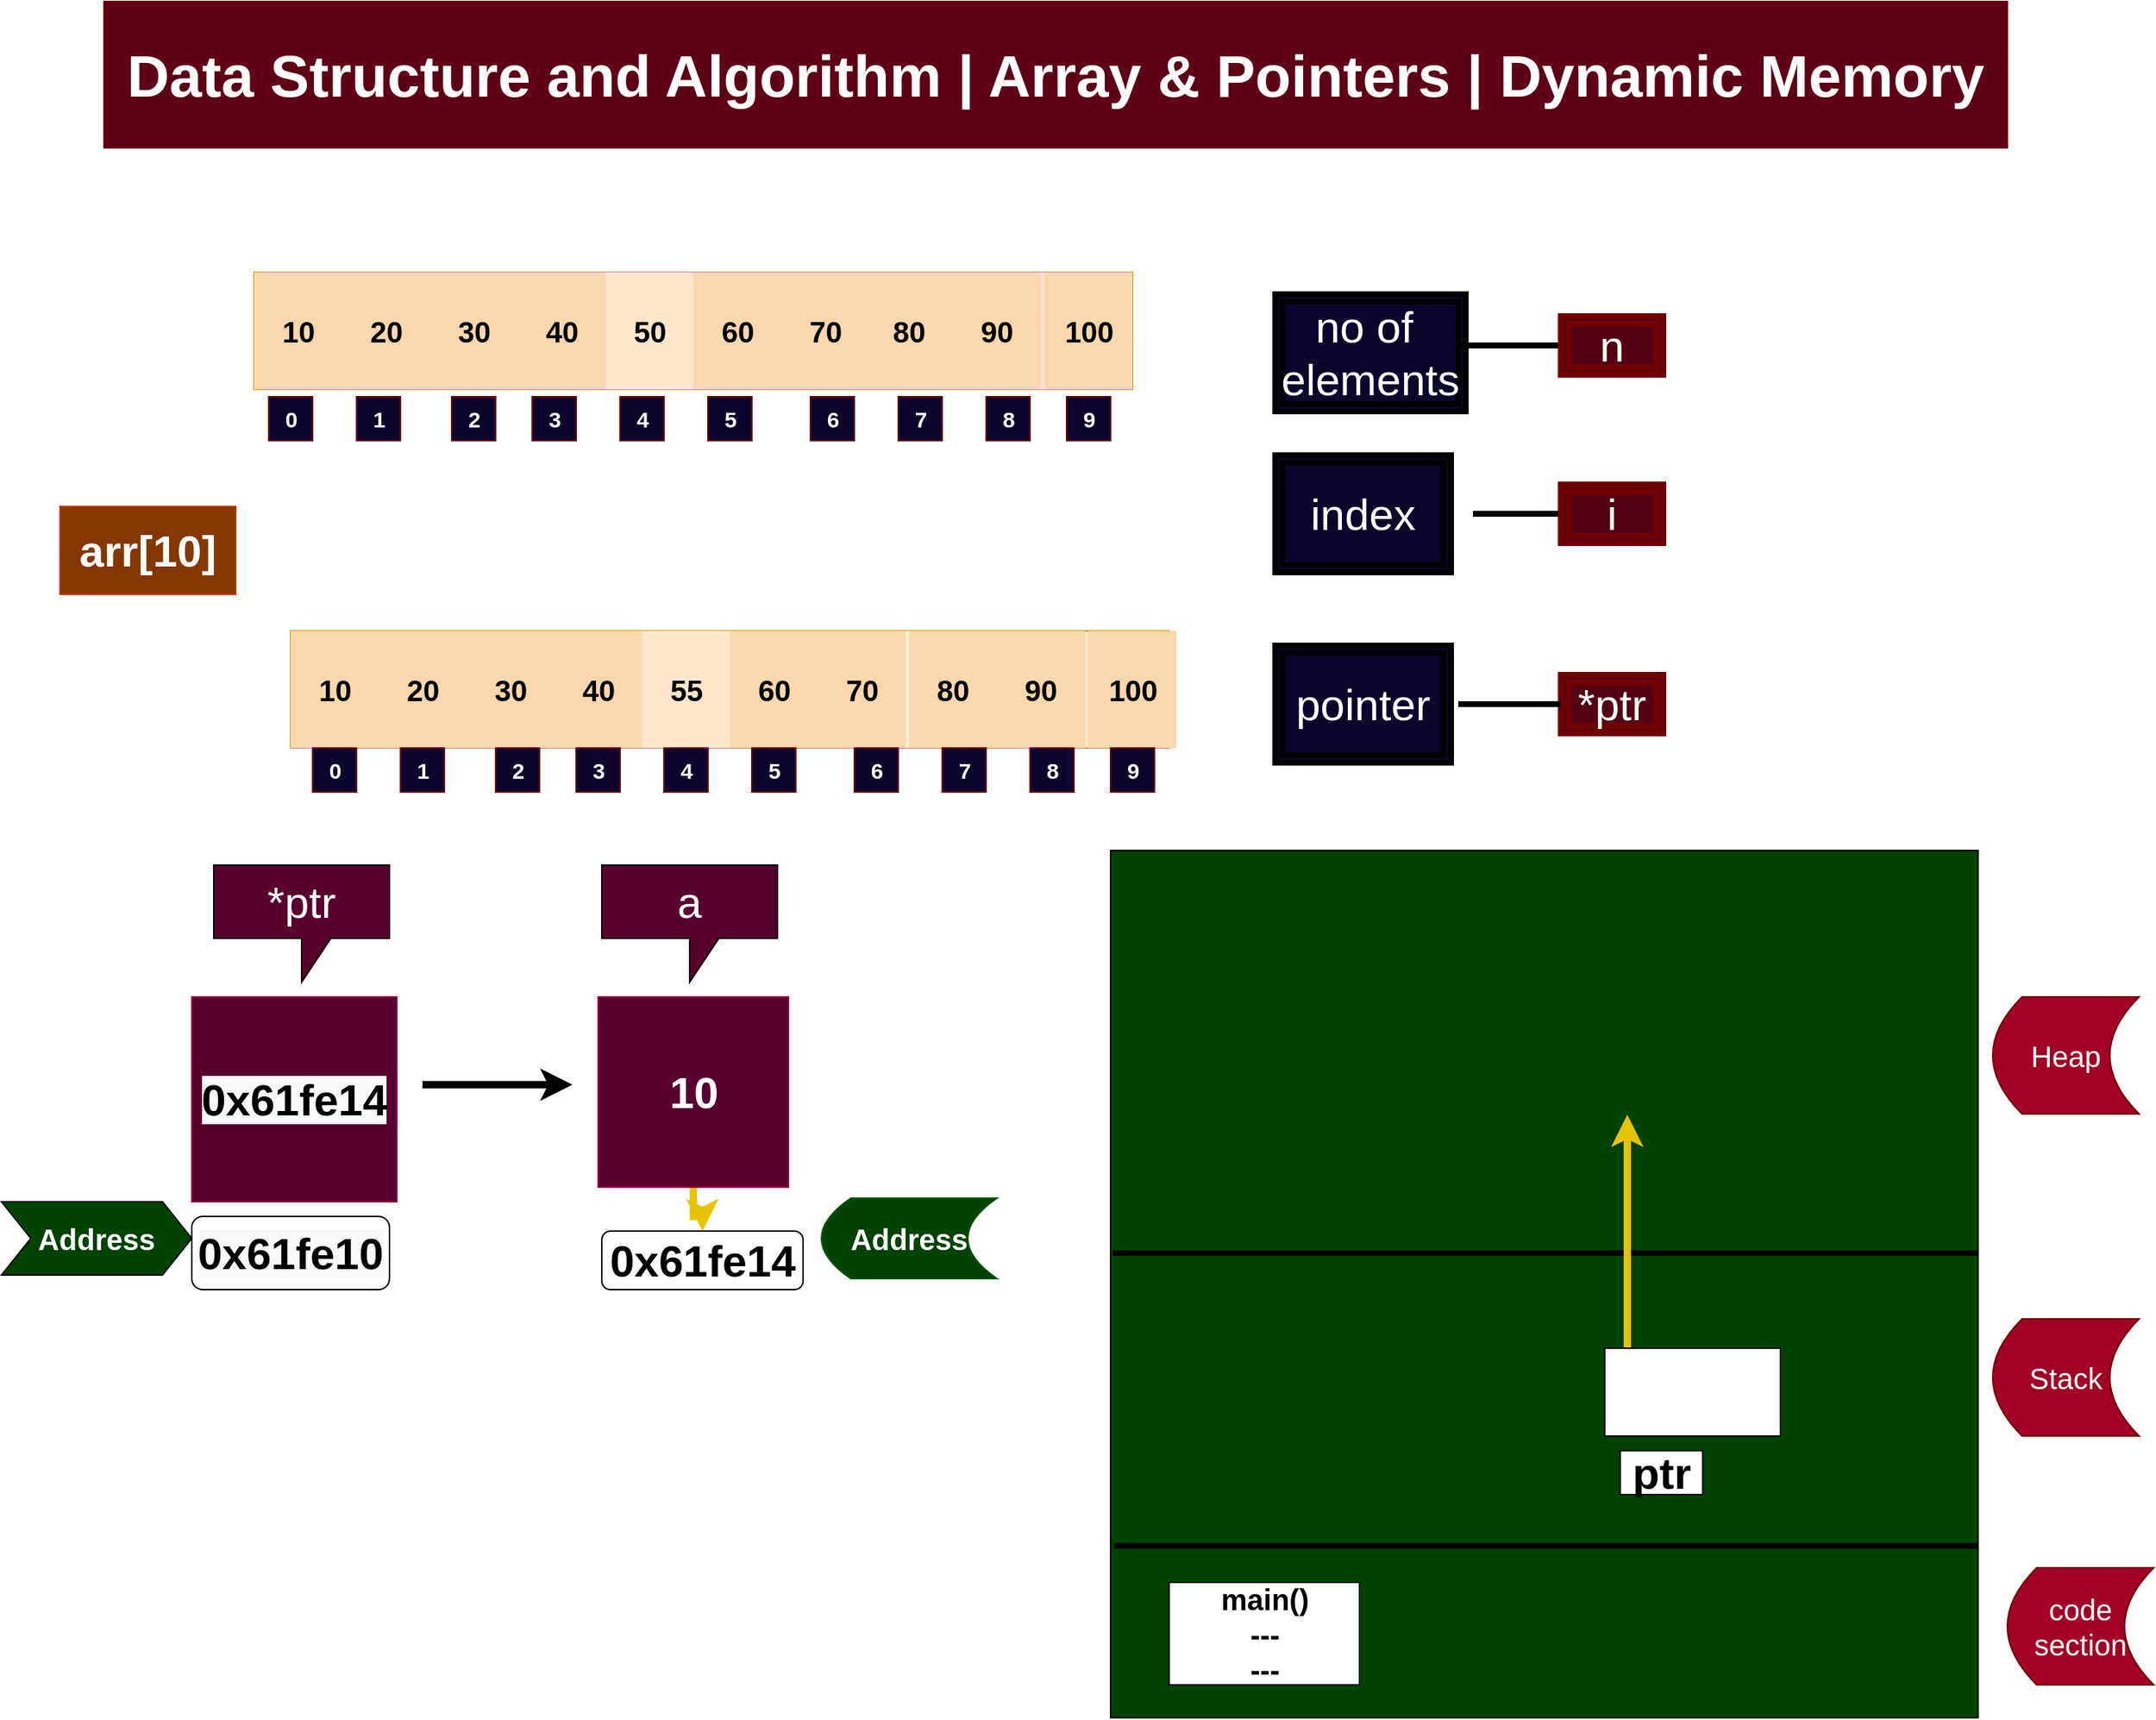 <mxfile version="15.4.0" type="device"><diagram id="fEW0aYaoogDA2P5EWgq8" name="Page-1"><mxGraphModel dx="1476" dy="1727" grid="1" gridSize="10" guides="1" tooltips="1" connect="1" arrows="1" fold="1" page="1" pageScale="1" pageWidth="850" pageHeight="1100" math="0" shadow="0"><root><mxCell id="0"/><mxCell id="1" parent="0"/><mxCell id="r_oZzRikkNeSPSxR0DLN-1" value="&lt;font style=&quot;font-size: 40px&quot;&gt;Data Structure and Algorithm | Array &amp;amp; Pointers | Dynamic Memory&lt;/font&gt;" style="rounded=0;whiteSpace=wrap;html=1;fillColor=#5E0016;strokeColor=#6F0000;fontColor=#ffffff;fontSize=30;fontStyle=1" parent="1" vertex="1"><mxGeometry x="250" y="-70" width="1300" height="100" as="geometry"/></mxCell><mxCell id="r_oZzRikkNeSPSxR0DLN-72" value="&lt;font style=&quot;font-size: 30px&quot;&gt;index&lt;/font&gt;" style="shape=ext;double=1;rounded=0;whiteSpace=wrap;html=1;fontSize=15;fontColor=#FFFFFF;strokeWidth=4;fillColor=#0B052B;" parent="1" vertex="1"><mxGeometry x="1050" y="240" width="120" height="80" as="geometry"/></mxCell><mxCell id="r_oZzRikkNeSPSxR0DLN-73" value="" style="line;strokeWidth=4;html=1;perimeter=backbonePerimeter;points=[];outlineConnect=0;fontSize=15;fontColor=#FFFFFF;fillColor=#0B052B;" parent="1" vertex="1"><mxGeometry x="1185" y="275" width="70" height="10" as="geometry"/></mxCell><mxCell id="r_oZzRikkNeSPSxR0DLN-74" value="&lt;font style=&quot;font-size: 30px&quot;&gt;i&lt;/font&gt;" style="shape=ext;double=1;rounded=0;whiteSpace=wrap;html=1;fontSize=15;fontColor=#ffffff;strokeWidth=4;fillColor=#540013;strokeColor=#6F0000;" parent="1" vertex="1"><mxGeometry x="1245" y="260" width="70" height="40" as="geometry"/></mxCell><mxCell id="r_oZzRikkNeSPSxR0DLN-76" value="&lt;span style=&quot;font-size: 30px&quot;&gt;no of&amp;nbsp;&lt;br&gt;elements&lt;br&gt;&lt;/span&gt;" style="shape=ext;double=1;rounded=0;whiteSpace=wrap;html=1;fontSize=15;fontColor=#FFFFFF;strokeWidth=4;fillColor=#0B052B;" parent="1" vertex="1"><mxGeometry x="1050" y="130" width="130" height="80" as="geometry"/></mxCell><mxCell id="r_oZzRikkNeSPSxR0DLN-77" value="" style="line;strokeWidth=4;html=1;perimeter=backbonePerimeter;points=[];outlineConnect=0;fontSize=15;fontColor=#FFFFFF;fillColor=#0B052B;" parent="1" vertex="1"><mxGeometry x="1175" y="160" width="70" height="10" as="geometry"/></mxCell><mxCell id="r_oZzRikkNeSPSxR0DLN-78" value="&lt;span style=&quot;font-size: 30px&quot;&gt;n&lt;/span&gt;" style="shape=ext;double=1;rounded=0;whiteSpace=wrap;html=1;fontSize=15;fontColor=#ffffff;strokeWidth=4;fillColor=#540013;strokeColor=#6F0000;" parent="1" vertex="1"><mxGeometry x="1245" y="145" width="70" height="40" as="geometry"/></mxCell><mxCell id="cpJzgQ7UA6_Exln5xM9Y-13" value="0" style="rounded=0;whiteSpace=wrap;html=1;fontSize=15;fontColor=#ffffff;fillColor=#0B052B;strokeColor=#6F0000;fontStyle=1" parent="1" vertex="1"><mxGeometry x="362.5" y="200" width="30" height="30" as="geometry"/></mxCell><mxCell id="cpJzgQ7UA6_Exln5xM9Y-14" value="1" style="rounded=0;whiteSpace=wrap;html=1;fontSize=15;fontColor=#ffffff;fillColor=#0B052B;strokeColor=#6F0000;fontStyle=1" parent="1" vertex="1"><mxGeometry x="422.5" y="200" width="30" height="30" as="geometry"/></mxCell><mxCell id="cpJzgQ7UA6_Exln5xM9Y-15" value="2" style="rounded=0;whiteSpace=wrap;html=1;fontSize=15;fontColor=#ffffff;fillColor=#0B052B;strokeColor=#6F0000;fontStyle=1" parent="1" vertex="1"><mxGeometry x="487.5" y="200" width="30" height="30" as="geometry"/></mxCell><mxCell id="cpJzgQ7UA6_Exln5xM9Y-16" value="3" style="rounded=0;whiteSpace=wrap;html=1;fontSize=15;fontColor=#ffffff;fillColor=#0B052B;strokeColor=#6F0000;fontStyle=1" parent="1" vertex="1"><mxGeometry x="542.5" y="200" width="30" height="30" as="geometry"/></mxCell><mxCell id="cpJzgQ7UA6_Exln5xM9Y-17" value="4" style="rounded=0;whiteSpace=wrap;html=1;fontSize=15;fontColor=#ffffff;fillColor=#0B052B;strokeColor=#6F0000;fontStyle=1" parent="1" vertex="1"><mxGeometry x="602.5" y="200" width="30" height="30" as="geometry"/></mxCell><mxCell id="cpJzgQ7UA6_Exln5xM9Y-18" value="5" style="rounded=0;whiteSpace=wrap;html=1;fontSize=15;fontColor=#ffffff;fillColor=#0B052B;strokeColor=#6F0000;fontStyle=1" parent="1" vertex="1"><mxGeometry x="662.5" y="200" width="30" height="30" as="geometry"/></mxCell><mxCell id="cpJzgQ7UA6_Exln5xM9Y-19" value="6" style="rounded=0;whiteSpace=wrap;html=1;fontSize=15;fontColor=#ffffff;fillColor=#0B052B;strokeColor=#6F0000;fontStyle=1" parent="1" vertex="1"><mxGeometry x="732.5" y="200" width="30" height="30" as="geometry"/></mxCell><mxCell id="cpJzgQ7UA6_Exln5xM9Y-20" value="7" style="rounded=0;whiteSpace=wrap;html=1;fontSize=15;fontColor=#ffffff;fillColor=#0B052B;strokeColor=#6F0000;fontStyle=1" parent="1" vertex="1"><mxGeometry x="792.5" y="200" width="30" height="30" as="geometry"/></mxCell><mxCell id="cpJzgQ7UA6_Exln5xM9Y-21" value="8" style="rounded=0;whiteSpace=wrap;html=1;fontSize=15;fontColor=#ffffff;fillColor=#0B052B;strokeColor=#6F0000;fontStyle=1" parent="1" vertex="1"><mxGeometry x="852.5" y="200" width="30" height="30" as="geometry"/></mxCell><mxCell id="cpJzgQ7UA6_Exln5xM9Y-22" value="9" style="rounded=0;whiteSpace=wrap;html=1;fontSize=15;fontColor=#ffffff;fillColor=#0B052B;strokeColor=#6F0000;fontStyle=1" parent="1" vertex="1"><mxGeometry x="907.5" y="200" width="30" height="30" as="geometry"/></mxCell><mxCell id="cpJzgQ7UA6_Exln5xM9Y-23" value="arr[10]" style="rounded=0;whiteSpace=wrap;html=1;fontSize=30;fillColor=#853700;fontColor=#FFFFFF;fontStyle=1;strokeColor=#C73500;" parent="1" vertex="1"><mxGeometry x="220" y="275" width="120" height="60" as="geometry"/></mxCell><mxCell id="jb9zDvZok6KgSBpxABca-1" value="" style="shape=table;startSize=0;container=1;collapsible=0;childLayout=tableLayout;fontSize=20;fillColor=#ffe6cc;strokeColor=#d79b00;fontColor=#000000;" parent="1" vertex="1"><mxGeometry x="352.5" y="115" width="600" height="80" as="geometry"/></mxCell><mxCell id="jb9zDvZok6KgSBpxABca-2" value="" style="shape=partialRectangle;collapsible=0;dropTarget=0;pointerEvents=0;fillColor=none;top=0;left=0;bottom=0;right=0;points=[[0,0.5],[1,0.5]];portConstraint=eastwest;fontSize=20;fontColor=#FFFFFF;" parent="jb9zDvZok6KgSBpxABca-1" vertex="1"><mxGeometry width="600" height="80" as="geometry"/></mxCell><mxCell id="jb9zDvZok6KgSBpxABca-3" value="10" style="shape=partialRectangle;html=1;whiteSpace=wrap;connectable=0;overflow=hidden;fillColor=#fad7ac;top=0;left=0;bottom=0;right=0;pointerEvents=1;fontSize=20;fontStyle=1;strokeColor=#b46504;" parent="jb9zDvZok6KgSBpxABca-2" vertex="1"><mxGeometry width="60" height="80" as="geometry"><mxRectangle width="60" height="80" as="alternateBounds"/></mxGeometry></mxCell><mxCell id="jb9zDvZok6KgSBpxABca-4" value="20" style="shape=partialRectangle;html=1;whiteSpace=wrap;connectable=0;overflow=hidden;fillColor=#fad7ac;top=0;left=0;bottom=0;right=0;pointerEvents=1;fontSize=20;fontStyle=1;strokeColor=#b46504;" parent="jb9zDvZok6KgSBpxABca-2" vertex="1"><mxGeometry x="60" width="60" height="80" as="geometry"><mxRectangle width="60" height="80" as="alternateBounds"/></mxGeometry></mxCell><mxCell id="jb9zDvZok6KgSBpxABca-5" value="30" style="shape=partialRectangle;html=1;whiteSpace=wrap;connectable=0;overflow=hidden;fillColor=#fad7ac;top=0;left=0;bottom=0;right=0;pointerEvents=1;fontSize=20;fontStyle=1;strokeColor=#b46504;" parent="jb9zDvZok6KgSBpxABca-2" vertex="1"><mxGeometry x="120" width="60" height="80" as="geometry"><mxRectangle width="60" height="80" as="alternateBounds"/></mxGeometry></mxCell><mxCell id="jb9zDvZok6KgSBpxABca-6" value="40" style="shape=partialRectangle;html=1;whiteSpace=wrap;connectable=0;overflow=hidden;fillColor=#fad7ac;top=0;left=0;bottom=0;right=0;pointerEvents=1;fontSize=20;fontStyle=1;strokeColor=#b46504;" parent="jb9zDvZok6KgSBpxABca-2" vertex="1"><mxGeometry x="180" width="60" height="80" as="geometry"><mxRectangle width="60" height="80" as="alternateBounds"/></mxGeometry></mxCell><mxCell id="jb9zDvZok6KgSBpxABca-7" value="50" style="shape=partialRectangle;html=1;whiteSpace=wrap;connectable=0;overflow=hidden;fillColor=#ffe6cc;top=0;left=0;bottom=0;right=0;pointerEvents=1;fontSize=20;fontStyle=1;strokeColor=#d79b00;" parent="jb9zDvZok6KgSBpxABca-2" vertex="1"><mxGeometry x="240" width="60" height="80" as="geometry"><mxRectangle width="60" height="80" as="alternateBounds"/></mxGeometry></mxCell><mxCell id="jb9zDvZok6KgSBpxABca-8" value="60" style="shape=partialRectangle;html=1;whiteSpace=wrap;connectable=0;overflow=hidden;fillColor=#fad7ac;top=0;left=0;bottom=0;right=0;pointerEvents=1;fontSize=20;fontStyle=1;strokeColor=#b46504;" parent="jb9zDvZok6KgSBpxABca-2" vertex="1"><mxGeometry x="300" width="60" height="80" as="geometry"><mxRectangle width="60" height="80" as="alternateBounds"/></mxGeometry></mxCell><mxCell id="jb9zDvZok6KgSBpxABca-9" value="70" style="shape=partialRectangle;html=1;whiteSpace=wrap;connectable=0;overflow=hidden;fillColor=#fad7ac;top=0;left=0;bottom=0;right=0;pointerEvents=1;fontSize=20;fontStyle=1;strokeColor=#b46504;" parent="jb9zDvZok6KgSBpxABca-2" vertex="1"><mxGeometry x="360" width="60" height="80" as="geometry"><mxRectangle width="60" height="80" as="alternateBounds"/></mxGeometry></mxCell><mxCell id="jb9zDvZok6KgSBpxABca-10" value="" style="shape=partialRectangle;html=1;whiteSpace=wrap;connectable=0;overflow=hidden;fillColor=#fff2cc;top=0;left=0;bottom=0;right=0;pointerEvents=1;fontSize=20;fontStyle=1;strokeColor=#d6b656;" parent="jb9zDvZok6KgSBpxABca-2" vertex="1"><mxGeometry x="420" width="60" height="80" as="geometry"><mxRectangle width="60" height="80" as="alternateBounds"/></mxGeometry></mxCell><mxCell id="jb9zDvZok6KgSBpxABca-11" value="" style="shape=partialRectangle;html=1;whiteSpace=wrap;connectable=0;overflow=hidden;fillColor=#ffe6cc;top=0;left=0;bottom=0;right=0;pointerEvents=1;fontSize=20;fontStyle=1;strokeColor=#d79b00;" parent="jb9zDvZok6KgSBpxABca-2" vertex="1"><mxGeometry x="480" width="60" height="80" as="geometry"><mxRectangle width="60" height="80" as="alternateBounds"/></mxGeometry></mxCell><mxCell id="jb9zDvZok6KgSBpxABca-12" value="" style="shape=partialRectangle;html=1;whiteSpace=wrap;connectable=0;overflow=hidden;fillColor=none;top=0;left=0;bottom=0;right=0;pointerEvents=1;fontSize=20;fontColor=#FFFFFF;fontStyle=1" parent="jb9zDvZok6KgSBpxABca-2" vertex="1"><mxGeometry x="540" width="60" height="80" as="geometry"><mxRectangle width="60" height="80" as="alternateBounds"/></mxGeometry></mxCell><mxCell id="jb9zDvZok6KgSBpxABca-13" value="80" style="shape=partialRectangle;html=1;whiteSpace=wrap;connectable=0;overflow=hidden;fillColor=#fad7ac;top=0;left=0;bottom=0;right=0;pointerEvents=1;fontSize=20;fontStyle=1;strokeColor=#b46504;" parent="1" vertex="1"><mxGeometry x="770" y="115" width="60" height="80" as="geometry"><mxRectangle width="60" height="80" as="alternateBounds"/></mxGeometry></mxCell><mxCell id="jb9zDvZok6KgSBpxABca-14" value="90" style="shape=partialRectangle;html=1;whiteSpace=wrap;connectable=0;overflow=hidden;fillColor=#fad7ac;top=0;left=0;bottom=0;right=0;pointerEvents=1;fontSize=20;fontStyle=1;strokeColor=#b46504;" parent="1" vertex="1"><mxGeometry x="830" y="115" width="60" height="80" as="geometry"><mxRectangle width="60" height="80" as="alternateBounds"/></mxGeometry></mxCell><mxCell id="jb9zDvZok6KgSBpxABca-15" value="100" style="shape=partialRectangle;html=1;whiteSpace=wrap;connectable=0;overflow=hidden;fillColor=#fad7ac;top=0;left=0;bottom=0;right=0;pointerEvents=1;fontSize=20;fontStyle=1;strokeColor=#b46504;" parent="1" vertex="1"><mxGeometry x="892.5" y="115" width="60" height="80" as="geometry"><mxRectangle width="60" height="80" as="alternateBounds"/></mxGeometry></mxCell><mxCell id="jb9zDvZok6KgSBpxABca-18" value="" style="shape=table;startSize=0;container=1;collapsible=0;childLayout=tableLayout;fontSize=20;fillColor=#ffe6cc;strokeColor=#d79b00;" parent="1" vertex="1"><mxGeometry x="377.5" y="360" width="600" height="80" as="geometry"/></mxCell><mxCell id="jb9zDvZok6KgSBpxABca-19" value="" style="shape=partialRectangle;collapsible=0;dropTarget=0;pointerEvents=0;fillColor=none;top=0;left=0;bottom=0;right=0;points=[[0,0.5],[1,0.5]];portConstraint=eastwest;fontSize=20;fontColor=#FFFFFF;" parent="jb9zDvZok6KgSBpxABca-18" vertex="1"><mxGeometry width="600" height="80" as="geometry"/></mxCell><mxCell id="jb9zDvZok6KgSBpxABca-20" value="10" style="shape=partialRectangle;html=1;whiteSpace=wrap;connectable=0;overflow=hidden;fillColor=#fad7ac;top=0;left=0;bottom=0;right=0;pointerEvents=1;fontSize=20;fontStyle=1;strokeColor=#b46504;" parent="jb9zDvZok6KgSBpxABca-19" vertex="1"><mxGeometry width="60" height="80" as="geometry"><mxRectangle width="60" height="80" as="alternateBounds"/></mxGeometry></mxCell><mxCell id="jb9zDvZok6KgSBpxABca-21" value="20" style="shape=partialRectangle;html=1;whiteSpace=wrap;connectable=0;overflow=hidden;fillColor=#fad7ac;top=0;left=0;bottom=0;right=0;pointerEvents=1;fontSize=20;fontStyle=1;strokeColor=#b46504;" parent="jb9zDvZok6KgSBpxABca-19" vertex="1"><mxGeometry x="60" width="60" height="80" as="geometry"><mxRectangle width="60" height="80" as="alternateBounds"/></mxGeometry></mxCell><mxCell id="jb9zDvZok6KgSBpxABca-22" value="30" style="shape=partialRectangle;html=1;whiteSpace=wrap;connectable=0;overflow=hidden;fillColor=#fad7ac;top=0;left=0;bottom=0;right=0;pointerEvents=1;fontSize=20;fontStyle=1;strokeColor=#b46504;" parent="jb9zDvZok6KgSBpxABca-19" vertex="1"><mxGeometry x="120" width="60" height="80" as="geometry"><mxRectangle width="60" height="80" as="alternateBounds"/></mxGeometry></mxCell><mxCell id="jb9zDvZok6KgSBpxABca-23" value="40" style="shape=partialRectangle;html=1;whiteSpace=wrap;connectable=0;overflow=hidden;fillColor=#fad7ac;top=0;left=0;bottom=0;right=0;pointerEvents=1;fontSize=20;fontStyle=1;strokeColor=#b46504;" parent="jb9zDvZok6KgSBpxABca-19" vertex="1"><mxGeometry x="180" width="60" height="80" as="geometry"><mxRectangle width="60" height="80" as="alternateBounds"/></mxGeometry></mxCell><mxCell id="jb9zDvZok6KgSBpxABca-24" value="55" style="shape=partialRectangle;html=1;whiteSpace=wrap;connectable=0;overflow=hidden;fillColor=#ffe6cc;top=0;left=0;bottom=0;right=0;pointerEvents=1;fontSize=20;fontStyle=1;strokeColor=#d79b00;" parent="jb9zDvZok6KgSBpxABca-19" vertex="1"><mxGeometry x="240" width="60" height="80" as="geometry"><mxRectangle width="60" height="80" as="alternateBounds"/></mxGeometry></mxCell><mxCell id="jb9zDvZok6KgSBpxABca-25" value="60" style="shape=partialRectangle;html=1;whiteSpace=wrap;connectable=0;overflow=hidden;fillColor=#fad7ac;top=0;left=0;bottom=0;right=0;pointerEvents=1;fontSize=20;fontStyle=1;strokeColor=#b46504;" parent="jb9zDvZok6KgSBpxABca-19" vertex="1"><mxGeometry x="300" width="60" height="80" as="geometry"><mxRectangle width="60" height="80" as="alternateBounds"/></mxGeometry></mxCell><mxCell id="jb9zDvZok6KgSBpxABca-26" value="70" style="shape=partialRectangle;html=1;whiteSpace=wrap;connectable=0;overflow=hidden;fillColor=#fad7ac;top=0;left=0;bottom=0;right=0;pointerEvents=1;fontSize=20;fontStyle=1;strokeColor=#b46504;" parent="jb9zDvZok6KgSBpxABca-19" vertex="1"><mxGeometry x="360" width="60" height="80" as="geometry"><mxRectangle width="60" height="80" as="alternateBounds"/></mxGeometry></mxCell><mxCell id="jb9zDvZok6KgSBpxABca-27" value="" style="shape=partialRectangle;html=1;whiteSpace=wrap;connectable=0;overflow=hidden;fillColor=#fff2cc;top=0;left=0;bottom=0;right=0;pointerEvents=1;fontSize=20;fontStyle=1;strokeColor=#d6b656;" parent="jb9zDvZok6KgSBpxABca-19" vertex="1"><mxGeometry x="420" width="60" height="80" as="geometry"><mxRectangle width="60" height="80" as="alternateBounds"/></mxGeometry></mxCell><mxCell id="jb9zDvZok6KgSBpxABca-28" value="" style="shape=partialRectangle;html=1;whiteSpace=wrap;connectable=0;overflow=hidden;fillColor=#ffe6cc;top=0;left=0;bottom=0;right=0;pointerEvents=1;fontSize=20;fontStyle=1;strokeColor=#d79b00;" parent="jb9zDvZok6KgSBpxABca-19" vertex="1"><mxGeometry x="480" width="60" height="80" as="geometry"><mxRectangle width="60" height="80" as="alternateBounds"/></mxGeometry></mxCell><mxCell id="jb9zDvZok6KgSBpxABca-29" value="" style="shape=partialRectangle;html=1;whiteSpace=wrap;connectable=0;overflow=hidden;fillColor=none;top=0;left=0;bottom=0;right=0;pointerEvents=1;fontSize=20;fontColor=#FFFFFF;fontStyle=1" parent="jb9zDvZok6KgSBpxABca-19" vertex="1"><mxGeometry x="540" width="60" height="80" as="geometry"><mxRectangle width="60" height="80" as="alternateBounds"/></mxGeometry></mxCell><mxCell id="jb9zDvZok6KgSBpxABca-30" value="80" style="shape=partialRectangle;html=1;whiteSpace=wrap;connectable=0;overflow=hidden;fillColor=#fad7ac;top=0;left=0;bottom=0;right=0;pointerEvents=1;fontSize=20;fontStyle=1;strokeColor=#b46504;" parent="1" vertex="1"><mxGeometry x="800" y="360" width="60" height="80" as="geometry"><mxRectangle width="60" height="80" as="alternateBounds"/></mxGeometry></mxCell><mxCell id="jb9zDvZok6KgSBpxABca-31" value="90" style="shape=partialRectangle;html=1;whiteSpace=wrap;connectable=0;overflow=hidden;fillColor=#fad7ac;top=0;left=0;bottom=0;right=0;pointerEvents=1;fontSize=20;fontStyle=1;strokeColor=#b46504;" parent="1" vertex="1"><mxGeometry x="860" y="360" width="60" height="80" as="geometry"><mxRectangle width="60" height="80" as="alternateBounds"/></mxGeometry></mxCell><mxCell id="jb9zDvZok6KgSBpxABca-32" value="100" style="shape=partialRectangle;html=1;whiteSpace=wrap;connectable=0;overflow=hidden;fillColor=#fad7ac;top=0;left=0;bottom=0;right=0;pointerEvents=1;fontSize=20;fontStyle=1;strokeColor=#b46504;" parent="1" vertex="1"><mxGeometry x="922.5" y="360" width="60" height="80" as="geometry"><mxRectangle width="60" height="80" as="alternateBounds"/></mxGeometry></mxCell><mxCell id="jb9zDvZok6KgSBpxABca-33" value="0" style="rounded=0;whiteSpace=wrap;html=1;fontSize=15;fontColor=#ffffff;fillColor=#0B052B;strokeColor=#6F0000;fontStyle=1" parent="1" vertex="1"><mxGeometry x="392.5" y="440" width="30" height="30" as="geometry"/></mxCell><mxCell id="jb9zDvZok6KgSBpxABca-34" value="1" style="rounded=0;whiteSpace=wrap;html=1;fontSize=15;fontColor=#ffffff;fillColor=#0B052B;strokeColor=#6F0000;fontStyle=1" parent="1" vertex="1"><mxGeometry x="452.5" y="440" width="30" height="30" as="geometry"/></mxCell><mxCell id="jb9zDvZok6KgSBpxABca-35" value="2" style="rounded=0;whiteSpace=wrap;html=1;fontSize=15;fontColor=#ffffff;fillColor=#0B052B;strokeColor=#6F0000;fontStyle=1" parent="1" vertex="1"><mxGeometry x="517.5" y="440" width="30" height="30" as="geometry"/></mxCell><mxCell id="jb9zDvZok6KgSBpxABca-36" value="3" style="rounded=0;whiteSpace=wrap;html=1;fontSize=15;fontColor=#ffffff;fillColor=#0B052B;strokeColor=#6F0000;fontStyle=1" parent="1" vertex="1"><mxGeometry x="572.5" y="440" width="30" height="30" as="geometry"/></mxCell><mxCell id="jb9zDvZok6KgSBpxABca-37" value="4" style="rounded=0;whiteSpace=wrap;html=1;fontSize=15;fontColor=#ffffff;fillColor=#0B052B;strokeColor=#6F0000;fontStyle=1" parent="1" vertex="1"><mxGeometry x="632.5" y="440" width="30" height="30" as="geometry"/></mxCell><mxCell id="jb9zDvZok6KgSBpxABca-38" value="5" style="rounded=0;whiteSpace=wrap;html=1;fontSize=15;fontColor=#ffffff;fillColor=#0B052B;strokeColor=#6F0000;fontStyle=1" parent="1" vertex="1"><mxGeometry x="692.5" y="440" width="30" height="30" as="geometry"/></mxCell><mxCell id="jb9zDvZok6KgSBpxABca-39" value="6" style="rounded=0;whiteSpace=wrap;html=1;fontSize=15;fontColor=#ffffff;fillColor=#0B052B;strokeColor=#6F0000;fontStyle=1" parent="1" vertex="1"><mxGeometry x="762.5" y="440" width="30" height="30" as="geometry"/></mxCell><mxCell id="jb9zDvZok6KgSBpxABca-40" value="7" style="rounded=0;whiteSpace=wrap;html=1;fontSize=15;fontColor=#ffffff;fillColor=#0B052B;strokeColor=#6F0000;fontStyle=1" parent="1" vertex="1"><mxGeometry x="822.5" y="440" width="30" height="30" as="geometry"/></mxCell><mxCell id="jb9zDvZok6KgSBpxABca-41" value="8" style="rounded=0;whiteSpace=wrap;html=1;fontSize=15;fontColor=#ffffff;fillColor=#0B052B;strokeColor=#6F0000;fontStyle=1" parent="1" vertex="1"><mxGeometry x="882.5" y="440" width="30" height="30" as="geometry"/></mxCell><mxCell id="jb9zDvZok6KgSBpxABca-42" value="9" style="rounded=0;whiteSpace=wrap;html=1;fontSize=15;fontColor=#ffffff;fillColor=#0B052B;strokeColor=#6F0000;fontStyle=1" parent="1" vertex="1"><mxGeometry x="937.5" y="440" width="30" height="30" as="geometry"/></mxCell><mxCell id="SyopSgph55QFBlgG7f8o-1" value="&lt;font style=&quot;font-size: 30px&quot;&gt;pointer&lt;/font&gt;" style="shape=ext;double=1;rounded=0;whiteSpace=wrap;html=1;fontSize=15;fontColor=#FFFFFF;strokeWidth=4;fillColor=#0B052B;" vertex="1" parent="1"><mxGeometry x="1050" y="370" width="120" height="80" as="geometry"/></mxCell><mxCell id="SyopSgph55QFBlgG7f8o-2" value="&lt;span style=&quot;font-size: 30px&quot;&gt;*ptr&lt;/span&gt;" style="shape=ext;double=1;rounded=0;whiteSpace=wrap;html=1;fontSize=15;fontColor=#ffffff;strokeWidth=4;fillColor=#540013;strokeColor=#6F0000;" vertex="1" parent="1"><mxGeometry x="1245" y="390" width="70" height="40" as="geometry"/></mxCell><mxCell id="SyopSgph55QFBlgG7f8o-3" value="" style="line;strokeWidth=4;html=1;perimeter=backbonePerimeter;points=[];outlineConnect=0;fontSize=15;fontColor=#FFFFFF;fillColor=#0B052B;" vertex="1" parent="1"><mxGeometry x="1175" y="405" width="70" height="10" as="geometry"/></mxCell><mxCell id="SyopSgph55QFBlgG7f8o-5" value="&#10;&#10;&lt;span style=&quot;color: rgb(0, 0, 0); font-family: helvetica; font-size: 30px; font-style: normal; font-weight: 700; letter-spacing: normal; text-align: center; text-indent: 0px; text-transform: none; word-spacing: 0px; background-color: rgb(248, 249, 250); display: inline; float: none;&quot;&gt;0x61fe14&lt;/span&gt;&#10;&#10;" style="whiteSpace=wrap;html=1;aspect=fixed;fillColor=#57002E;strokeColor=#A50040;fontColor=#ffffff;" vertex="1" parent="1"><mxGeometry x="310" y="610" width="140" height="140" as="geometry"/></mxCell><mxCell id="SyopSgph55QFBlgG7f8o-47" value="" style="edgeStyle=orthogonalEdgeStyle;rounded=0;orthogonalLoop=1;jettySize=auto;html=1;fontSize=20;fontColor=#000000;strokeColor=#E8C400;strokeWidth=5;" edge="1" parent="1" source="SyopSgph55QFBlgG7f8o-6" target="SyopSgph55QFBlgG7f8o-8"><mxGeometry relative="1" as="geometry"/></mxCell><mxCell id="SyopSgph55QFBlgG7f8o-6" value="&lt;font style=&quot;font-size: 30px&quot;&gt;&lt;b&gt;10&lt;/b&gt;&lt;/font&gt;" style="whiteSpace=wrap;html=1;aspect=fixed;fillColor=#57002E;strokeColor=#A50040;fontColor=#ffffff;" vertex="1" parent="1"><mxGeometry x="587.5" y="610" width="130" height="130" as="geometry"/></mxCell><mxCell id="SyopSgph55QFBlgG7f8o-7" value="&lt;span style=&quot;color: rgb(0 , 0 , 0) ; font-family: &amp;#34;helvetica&amp;#34; ; font-size: 30px ; font-style: normal ; font-weight: 700 ; letter-spacing: normal ; text-align: center ; text-indent: 0px ; text-transform: none ; word-spacing: 0px ; background-color: rgb(248 , 249 , 250) ; display: inline ; float: none&quot;&gt;0x61fe10&lt;br&gt;&lt;/span&gt;" style="rounded=1;whiteSpace=wrap;html=1;fillColor=#FFFFFF;fontColor=#000000;fontStyle=1;fontSize=30;" vertex="1" parent="1"><mxGeometry x="310" y="760" width="135" height="50" as="geometry"/></mxCell><mxCell id="SyopSgph55QFBlgG7f8o-8" value="&lt;font style=&quot;font-size: 30px&quot;&gt;0x61fe14&lt;/font&gt;" style="rounded=1;whiteSpace=wrap;html=1;fontStyle=1" vertex="1" parent="1"><mxGeometry x="590" y="770" width="137.5" height="40" as="geometry"/></mxCell><mxCell id="SyopSgph55QFBlgG7f8o-9" value="&lt;font style=&quot;font-size: 30px&quot; color=&quot;#ffffff&quot;&gt;*ptr&lt;/font&gt;" style="shape=callout;whiteSpace=wrap;html=1;perimeter=calloutPerimeter;fillColor=#57002E;" vertex="1" parent="1"><mxGeometry x="325" y="520" width="120" height="80" as="geometry"/></mxCell><mxCell id="SyopSgph55QFBlgG7f8o-11" value="&lt;font color=&quot;#ffffff&quot;&gt;&lt;span style=&quot;font-size: 30px&quot;&gt;a&lt;/span&gt;&lt;/font&gt;" style="shape=callout;whiteSpace=wrap;html=1;perimeter=calloutPerimeter;fillColor=#57002E;" vertex="1" parent="1"><mxGeometry x="590" y="520" width="120" height="80" as="geometry"/></mxCell><mxCell id="SyopSgph55QFBlgG7f8o-12" value="" style="endArrow=classic;html=1;rounded=0;fontSize=50;fontColor=#000000;edgeStyle=orthogonalEdgeStyle;strokeWidth=5;" edge="1" parent="1"><mxGeometry width="50" height="50" relative="1" as="geometry"><mxPoint x="467.5" y="670" as="sourcePoint"/><mxPoint x="570" y="670" as="targetPoint"/></mxGeometry></mxCell><mxCell id="SyopSgph55QFBlgG7f8o-14" value="Address" style="shape=step;perimeter=stepPerimeter;whiteSpace=wrap;html=1;fixedSize=1;fontSize=20;fontColor=#FFFFFF;fillColor=#004200;fontStyle=1" vertex="1" parent="1"><mxGeometry x="180" y="750" width="130" height="50" as="geometry"/></mxCell><mxCell id="SyopSgph55QFBlgG7f8o-15" value="Address" style="shape=dataStorage;whiteSpace=wrap;html=1;fixedSize=1;fontSize=20;fontColor=#ffffff;fillColor=#004200;fontStyle=1;strokeColor=#005700;" vertex="1" parent="1"><mxGeometry x="740" y="747.5" width="120" height="55" as="geometry"/></mxCell><mxCell id="SyopSgph55QFBlgG7f8o-16" value="" style="whiteSpace=wrap;html=1;aspect=fixed;fontSize=20;fontColor=#FFFFFF;fillColor=#004200;" vertex="1" parent="1"><mxGeometry x="937.5" y="510" width="592.5" height="592.5" as="geometry"/></mxCell><mxCell id="SyopSgph55QFBlgG7f8o-18" value="" style="line;strokeWidth=4;html=1;perimeter=backbonePerimeter;points=[];outlineConnect=0;fontSize=20;fontColor=#FFFFFF;fillColor=#004200;" vertex="1" parent="1"><mxGeometry x="940" y="980" width="590" height="10" as="geometry"/></mxCell><mxCell id="SyopSgph55QFBlgG7f8o-19" value="" style="line;strokeWidth=4;html=1;perimeter=backbonePerimeter;points=[];outlineConnect=0;fontSize=20;fontColor=#FFFFFF;fillColor=#004200;" vertex="1" parent="1"><mxGeometry x="939" y="780" width="591" height="10" as="geometry"/></mxCell><mxCell id="SyopSgph55QFBlgG7f8o-20" value="main()&lt;br&gt;---&lt;br&gt;---" style="rounded=0;whiteSpace=wrap;html=1;fontSize=20;fontStyle=1" vertex="1" parent="1"><mxGeometry x="977.5" y="1010" width="130" height="70" as="geometry"/></mxCell><mxCell id="SyopSgph55QFBlgG7f8o-24" value="&lt;span style=&quot;font-size: 30px&quot;&gt;&lt;b&gt;ptr&lt;/b&gt;&lt;/span&gt;" style="rounded=0;whiteSpace=wrap;html=1;fontSize=20;" vertex="1" parent="1"><mxGeometry x="1285.62" y="920" width="56.25" height="30" as="geometry"/></mxCell><mxCell id="SyopSgph55QFBlgG7f8o-26" value="Heap" style="shape=dataStorage;whiteSpace=wrap;html=1;fixedSize=1;fontSize=20;fontColor=#ffffff;fillColor=#a20025;strokeColor=#6F0000;" vertex="1" parent="1"><mxGeometry x="1540" y="610" width="100" height="80" as="geometry"/></mxCell><mxCell id="SyopSgph55QFBlgG7f8o-27" value="code&lt;br&gt;section" style="shape=dataStorage;whiteSpace=wrap;html=1;fixedSize=1;fontSize=20;fillColor=#a20025;strokeColor=#6F0000;fontColor=#ffffff;" vertex="1" parent="1"><mxGeometry x="1550" y="1000" width="100" height="80" as="geometry"/></mxCell><mxCell id="SyopSgph55QFBlgG7f8o-28" value="Stack" style="shape=dataStorage;whiteSpace=wrap;html=1;fixedSize=1;fontSize=20;fontColor=#ffffff;fillColor=#a20025;strokeColor=#6F0000;" vertex="1" parent="1"><mxGeometry x="1540" y="830" width="100" height="80" as="geometry"/></mxCell><mxCell id="SyopSgph55QFBlgG7f8o-43" value="" style="edgeStyle=elbowEdgeStyle;elbow=horizontal;endArrow=classic;html=1;rounded=0;fontSize=20;fontColor=#FFFFFF;strokeWidth=5;fillColor=#e3c800;strokeColor=#E8C400;" edge="1" parent="1"><mxGeometry width="50" height="50" relative="1" as="geometry"><mxPoint x="1290.43" y="865" as="sourcePoint"/><mxPoint x="1290.43" y="690.5" as="targetPoint"/><Array as="points"><mxPoint x="1290.43" y="865"/></Array></mxGeometry></mxCell><mxCell id="SyopSgph55QFBlgG7f8o-45" value="" style="rounded=0;whiteSpace=wrap;html=1;fontSize=20;" vertex="1" parent="1"><mxGeometry x="1275" y="850" width="120" height="60" as="geometry"/></mxCell></root></mxGraphModel></diagram></mxfile>